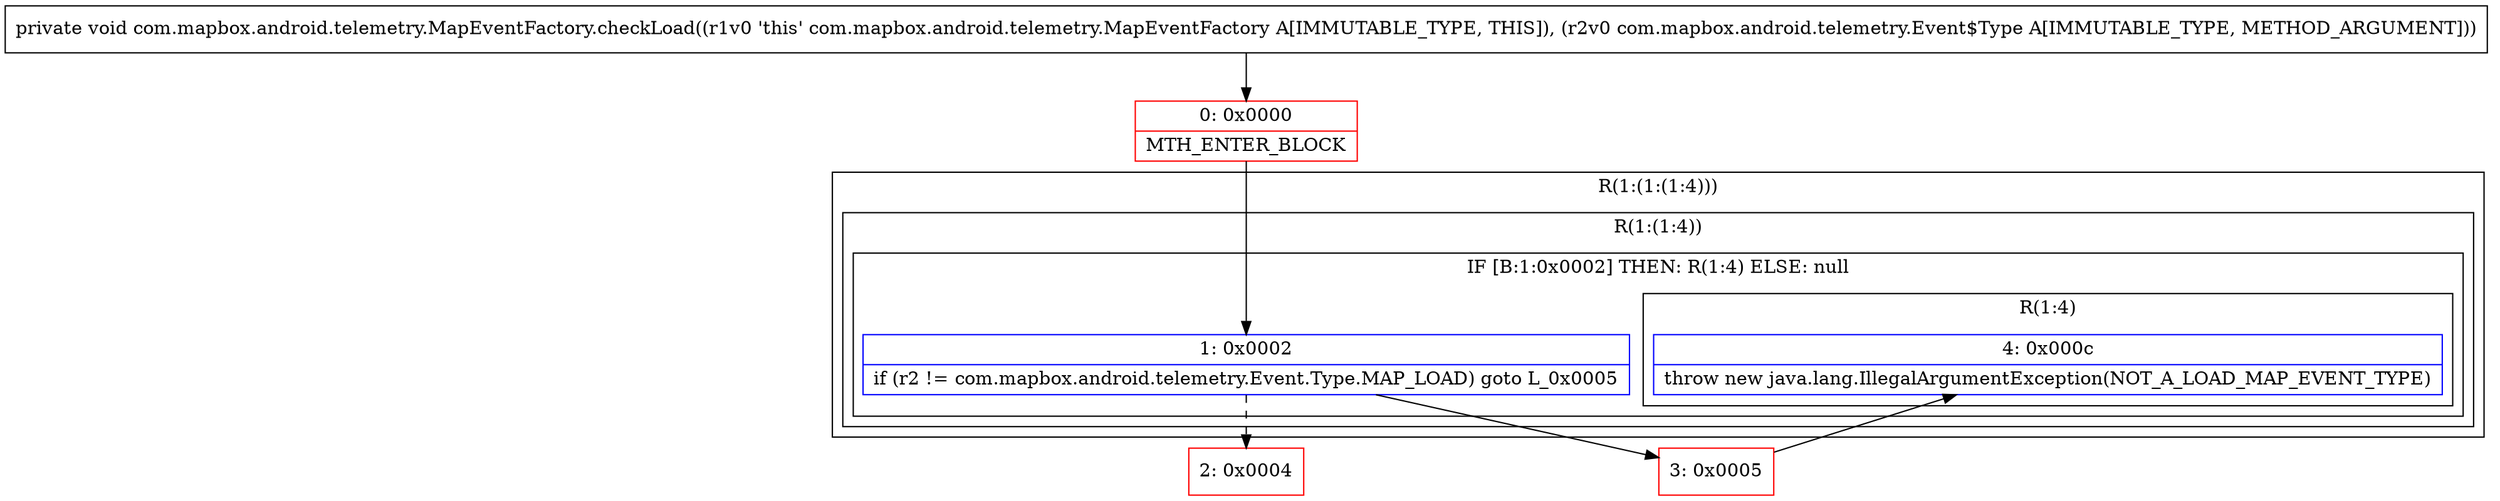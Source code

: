 digraph "CFG forcom.mapbox.android.telemetry.MapEventFactory.checkLoad(Lcom\/mapbox\/android\/telemetry\/Event$Type;)V" {
subgraph cluster_Region_1175793751 {
label = "R(1:(1:(1:4)))";
node [shape=record,color=blue];
subgraph cluster_Region_405721876 {
label = "R(1:(1:4))";
node [shape=record,color=blue];
subgraph cluster_IfRegion_1731605558 {
label = "IF [B:1:0x0002] THEN: R(1:4) ELSE: null";
node [shape=record,color=blue];
Node_1 [shape=record,label="{1\:\ 0x0002|if (r2 != com.mapbox.android.telemetry.Event.Type.MAP_LOAD) goto L_0x0005\l}"];
subgraph cluster_Region_248503722 {
label = "R(1:4)";
node [shape=record,color=blue];
Node_4 [shape=record,label="{4\:\ 0x000c|throw new java.lang.IllegalArgumentException(NOT_A_LOAD_MAP_EVENT_TYPE)\l}"];
}
}
}
}
Node_0 [shape=record,color=red,label="{0\:\ 0x0000|MTH_ENTER_BLOCK\l}"];
Node_2 [shape=record,color=red,label="{2\:\ 0x0004}"];
Node_3 [shape=record,color=red,label="{3\:\ 0x0005}"];
MethodNode[shape=record,label="{private void com.mapbox.android.telemetry.MapEventFactory.checkLoad((r1v0 'this' com.mapbox.android.telemetry.MapEventFactory A[IMMUTABLE_TYPE, THIS]), (r2v0 com.mapbox.android.telemetry.Event$Type A[IMMUTABLE_TYPE, METHOD_ARGUMENT])) }"];
MethodNode -> Node_0;
Node_1 -> Node_2[style=dashed];
Node_1 -> Node_3;
Node_0 -> Node_1;
Node_3 -> Node_4;
}

